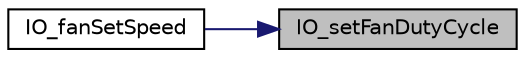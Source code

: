 digraph "IO_setFanDutyCycle"
{
 // LATEX_PDF_SIZE
  edge [fontname="Helvetica",fontsize="10",labelfontname="Helvetica",labelfontsize="10"];
  node [fontname="Helvetica",fontsize="10",shape=record];
  rankdir="RL";
  Node1 [label="IO_setFanDutyCycle",height=0.2,width=0.4,color="black", fillcolor="grey75", style="filled", fontcolor="black",tooltip=" "];
  Node1 -> Node2 [dir="back",color="midnightblue",fontsize="10",style="solid",fontname="Helvetica"];
  Node2 [label="IO_fanSetSpeed",height=0.2,width=0.4,color="black", fillcolor="white", style="filled",URL="$io_8h.html#a29a2808d1a73b58a4cfdbc9853b8fe20",tooltip=" "];
}
